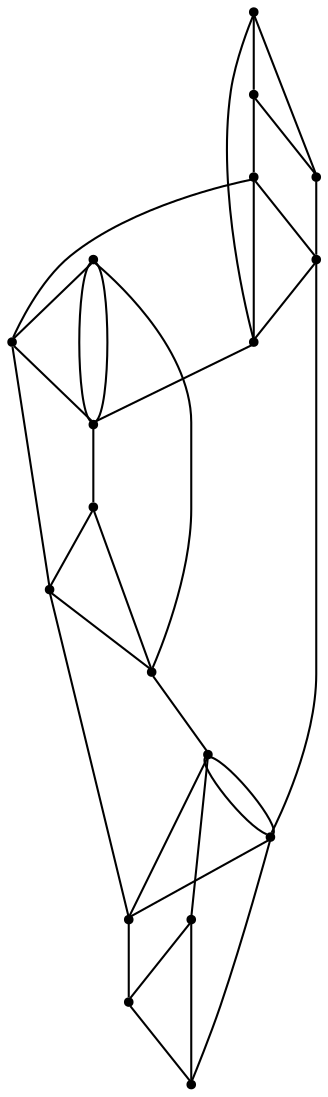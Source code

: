 graph {
  node [shape=point,comment="{\"directed\":false,\"doi\":\"10.4230/LIPIcs.GD.2024.19\",\"figure\":\"7 (3)\"}"]

  v0 [pos="2016.286002555931,1763.25464388954"]
  v1 [pos="1919.3174106290555,1827.8849110163064"]
  v2 [pos="1822.3485643189656,1633.9941096360071"]
  v3 [pos="1757.70292116212,1633.994109636007"]
  v4 [pos="1660.73407485203,1827.8849110163064"]
  v5 [pos="1563.7654829251546,1763.25464388954"]
  v6 [pos="1499.1195853850948,1633.994109636007"]
  v7 [pos="1402.1509934582193,1827.8849110163064"]
  v8 [pos="1305.1821471481294,1892.5153053041774"]
  v9 [pos="1240.536503991284,1892.5153053041777"]
  v10 [pos="1143.5676576811939,1827.8849110163064"]
  v11 [pos="1046.5990021585148,1633.9941096360071"]
  v12 [pos="981.9532318100621,1763.2546438895397"]
  v13 [pos="788.0157935730967,1892.5153053041777"]
  v14 [pos="918.1336345465734,1827.8849110163064"]
  v15 [pos="723.3699596288404,1892.5153053041777"]
  v16 [pos="593.2521186553637,1827.8849110163064"]
  v17 [pos="529.4325929371541,1763.2546438895397"]

  v15 -- v13 [id="-3",pos="723.3699596288404,1892.5153053041777 788.0157935730967,1892.5153053041777 788.0157935730967,1892.5153053041777 788.0157935730967,1892.5153053041777"]
  v13 -- v9 [id="-4",pos="788.0157935730967,1892.5153053041777 1240.536503991284,1892.5153053041777 1240.536503991284,1892.5153053041777 1240.536503991284,1892.5153053041777"]
  v9 -- v8 [id="-5",pos="1240.536503991284,1892.5153053041777 1305.1821471481294,1892.5153053041774 1305.1821471481294,1892.5153053041774 1305.1821471481294,1892.5153053041774"]
  v16 -- v14 [id="-8",pos="593.2521186553637,1827.8849110163064 918.1336345465734,1827.8849110163064 918.1336345465734,1827.8849110163064 918.1336345465734,1827.8849110163064"]
  v14 -- v10 [id="-9",pos="918.1336345465734,1827.8849110163064 1143.5676576811939,1827.8849110163064 1143.5676576811939,1827.8849110163064 1143.5676576811939,1827.8849110163064"]
  v10 -- v7 [id="-10",pos="1143.5676576811939,1827.8849110163064 1402.1509934582193,1827.8849110163064 1402.1509934582193,1827.8849110163064 1402.1509934582193,1827.8849110163064"]
  v7 -- v4 [id="-11",pos="1402.1509934582193,1827.8849110163064 1660.73407485203,1827.8849110163064 1660.73407485203,1827.8849110163064 1660.73407485203,1827.8849110163064"]
  v4 -- v1 [id="-12",pos="1660.73407485203,1827.8849110163064 1919.3174106290555,1827.8849110163064 1919.3174106290555,1827.8849110163064 1919.3174106290555,1827.8849110163064"]
  v17 -- v12 [id="-15",pos="529.4325929371541,1763.2546438895397 981.9532318100621,1763.2546438895397 981.9532318100621,1763.2546438895397 981.9532318100621,1763.2546438895397"]
  v12 -- v5 [id="-16",pos="981.9532318100621,1763.2546438895397 1563.7654829251546,1763.25464388954 1563.7654829251546,1763.25464388954 1563.7654829251546,1763.25464388954"]
  v5 -- v0 [id="-17",pos="1563.7654829251546,1763.25464388954 2016.286002555931,1763.25464388954 2016.286002555931,1763.25464388954 2016.286002555931,1763.25464388954"]
  v11 -- v6 [id="-21",pos="1046.5990021585148,1633.9941096360071 1499.1195853850948,1633.994109636007 1499.1195853850948,1633.994109636007 1499.1195853850948,1633.994109636007"]
  v6 -- v3 [id="-22",pos="1499.1195853850948,1633.994109636007 1757.70292116212,1633.994109636007 1757.70292116212,1633.994109636007 1757.70292116212,1633.994109636007"]
  v3 -- v2 [id="-23",pos="1757.70292116212,1633.994109636007 1822.3485643189656,1633.9941096360071 1822.3485643189656,1633.9941096360071 1822.3485643189656,1633.9941096360071"]
  v1 -- v0 [id="-25",pos="1919.3174106290555,1827.8849110163064 2016.286002555931,1763.25464388954 2016.286002555931,1763.25464388954 2016.286002555931,1763.25464388954"]
  v17 -- v15 [id="-28",pos="529.4325929371541,1763.2546438895397 723.3699596288404,1892.5153053041777 723.3699596288404,1892.5153053041777 723.3699596288404,1892.5153053041777"]
  v16 -- v17 [id="-29",pos="593.2521186553637,1827.8849110163064 529.4325929371541,1763.2546438895397 529.4325929371541,1763.2546438895397 529.4325929371541,1763.2546438895397"]
  v2 -- v0 [id="-32",pos="1822.3485643189656,1633.9941096360071 2016.286002555931,1763.25464388954 2016.286002555931,1763.25464388954 2016.286002555931,1763.25464388954"]
  v15 -- v16 [id="-35",pos="723.3699596288404,1892.5153053041777 593.2521186553637,1827.8849110163064 593.2521186553637,1827.8849110163064 593.2521186553637,1827.8849110163064"]
  v13 -- v14 [id="-38",pos="788.0157935730967,1892.5153053041777 918.1336345465734,1827.8849110163064 918.1336345465734,1827.8849110163064 918.1336345465734,1827.8849110163064"]
  v2 -- v1 [id="-39",pos="1822.3485643189656,1633.9941096360071 1919.3174106290555,1827.8849110163064 1919.3174106290555,1827.8849110163064 1919.3174106290555,1827.8849110163064"]
  v14 -- v12 [id="-42",pos="918.1336345465734,1827.8849110163064 981.9532318100621,1763.2546438895397 981.9532318100621,1763.2546438895397 981.9532318100621,1763.2546438895397"]
  v12 -- v13 [id="-45",pos="981.9532318100621,1763.2546438895397 788.0157935730967,1892.5153053041777 788.0157935730967,1892.5153053041777 788.0157935730967,1892.5153053041777"]
  v11 -- v9 [id="-48",pos="1046.5990021585148,1633.9941096360071 1240.536503991284,1892.5153053041777 1240.536503991284,1892.5153053041777 1240.536503991284,1892.5153053041777"]
  v11 -- v10 [id="-49",pos="1046.5990021585148,1633.9941096360071 1143.5676576811939,1827.8849110163064 1143.5676576811939,1827.8849110163064 1143.5676576811939,1827.8849110163064"]
  v11 -- v9 [id="-51",pos="1046.5990021585148,1633.9941096360071 1046.5990021585148,1569.3637153481359 1046.5990021585148,1569.3637153481359 1046.5990021585148,1569.3637153481359 1240.5363767996766,1569.3637153481359 1240.5363767996766,1569.3637153481359 1240.5363767996766,1569.3637153481359 1240.536503991284,1892.5153053041777 1240.536503991284,1892.5153053041777 1240.536503991284,1892.5153053041777"]
  v10 -- v9 [id="-56",pos="1143.5676576811939,1827.8849110163064 1240.536503991284,1892.5153053041777 1240.536503991284,1892.5153053041777 1240.536503991284,1892.5153053041777"]
  v8 -- v7 [id="-60",pos="1305.1821471481294,1892.5153053041774 1402.1509934582193,1827.8849110163064 1402.1509934582193,1827.8849110163064 1402.1509934582193,1827.8849110163064"]
  v8 -- v6 [id="-61",pos="1305.1821471481294,1892.5153053041774 1499.1195853850948,1633.994109636007 1499.1195853850948,1633.994109636007 1499.1195853850948,1633.994109636007"]
  v3 -- v5 [id="-62",pos="1757.70292116212,1633.994109636007 1757.7027939705129,1569.3637153481359 1757.7027939705129,1569.3637153481359 1757.7027939705129,1569.3637153481359 1563.7653557335475,1569.3637153481359 1563.7653557335475,1569.3637153481359 1563.7653557335475,1569.3637153481359 1563.7654829251546,1763.25464388954 1563.7654829251546,1763.25464388954 1563.7654829251546,1763.25464388954"]
  v7 -- v6 [id="-63",pos="1402.1509934582193,1827.8849110163064 1499.1195853850948,1633.994109636007 1499.1195853850948,1633.994109636007 1499.1195853850948,1633.994109636007"]
  v5 -- v4 [id="-67",pos="1563.7654829251546,1763.25464388954 1660.73407485203,1827.8849110163064 1660.73407485203,1827.8849110163064 1660.73407485203,1827.8849110163064"]
  v5 -- v3 [id="-69",pos="1563.7654829251546,1763.25464388954 1757.70292116212,1633.994109636007 1757.70292116212,1633.994109636007 1757.70292116212,1633.994109636007"]
  v4 -- v3 [id="-72",pos="1660.73407485203,1827.8849110163064 1757.70292116212,1633.994109636007 1757.70292116212,1633.994109636007 1757.70292116212,1633.994109636007"]
}